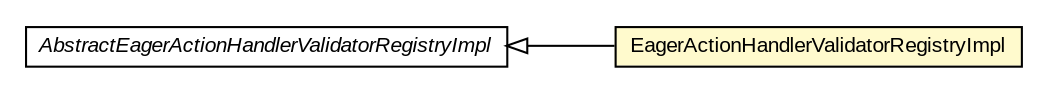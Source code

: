#!/usr/local/bin/dot
#
# Class diagram 
# Generated by UMLGraph version R5_6-24-gf6e263 (http://www.umlgraph.org/)
#

digraph G {
	edge [fontname="arial",fontsize=10,labelfontname="arial",labelfontsize=10];
	node [fontname="arial",fontsize=10,shape=plaintext];
	nodesep=0.25;
	ranksep=0.5;
	rankdir=LR;
	// com.gwtplatform.dispatch.rpc.server.actionhandlervalidator.AbstractEagerActionHandlerValidatorRegistryImpl
	c240035 [label=<<table title="com.gwtplatform.dispatch.rpc.server.actionhandlervalidator.AbstractEagerActionHandlerValidatorRegistryImpl" border="0" cellborder="1" cellspacing="0" cellpadding="2" port="p" href="../../actionhandlervalidator/AbstractEagerActionHandlerValidatorRegistryImpl.html">
		<tr><td><table border="0" cellspacing="0" cellpadding="1">
<tr><td align="center" balign="center"><font face="arial italic"> AbstractEagerActionHandlerValidatorRegistryImpl </font></td></tr>
		</table></td></tr>
		</table>>, URL="../../actionhandlervalidator/AbstractEagerActionHandlerValidatorRegistryImpl.html", fontname="arial", fontcolor="black", fontsize=10.0];
	// com.gwtplatform.dispatch.rpc.server.guice.actionhandlervalidator.EagerActionHandlerValidatorRegistryImpl
	c240292 [label=<<table title="com.gwtplatform.dispatch.rpc.server.guice.actionhandlervalidator.EagerActionHandlerValidatorRegistryImpl" border="0" cellborder="1" cellspacing="0" cellpadding="2" port="p" bgcolor="lemonChiffon" href="./EagerActionHandlerValidatorRegistryImpl.html">
		<tr><td><table border="0" cellspacing="0" cellpadding="1">
<tr><td align="center" balign="center"> EagerActionHandlerValidatorRegistryImpl </td></tr>
		</table></td></tr>
		</table>>, URL="./EagerActionHandlerValidatorRegistryImpl.html", fontname="arial", fontcolor="black", fontsize=10.0];
	//com.gwtplatform.dispatch.rpc.server.guice.actionhandlervalidator.EagerActionHandlerValidatorRegistryImpl extends com.gwtplatform.dispatch.rpc.server.actionhandlervalidator.AbstractEagerActionHandlerValidatorRegistryImpl
	c240035:p -> c240292:p [dir=back,arrowtail=empty];
}

